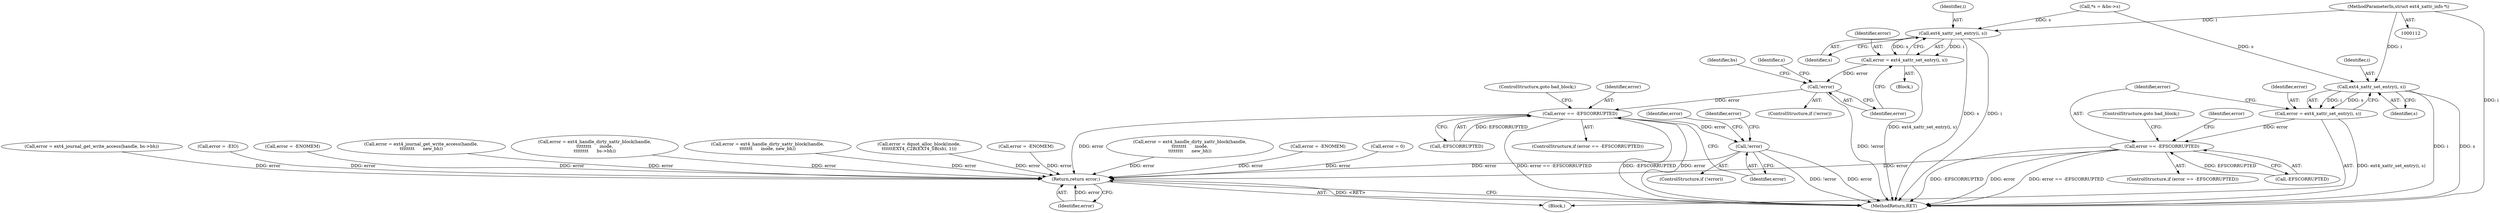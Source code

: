 digraph "0_linux_82939d7999dfc1f1998c4b1c12e2f19edbdff272_3@pointer" {
"1000115" [label="(MethodParameterIn,struct ext4_xattr_info *i)"];
"1000223" [label="(Call,ext4_xattr_set_entry(i, s))"];
"1000221" [label="(Call,error = ext4_xattr_set_entry(i, s))"];
"1000227" [label="(Call,!error)"];
"1000254" [label="(Call,error == -EFSCORRUPTED)"];
"1000260" [label="(Call,!error)"];
"1000806" [label="(Return,return error;)"];
"1000461" [label="(Call,ext4_xattr_set_entry(i, s))"];
"1000459" [label="(Call,error = ext4_xattr_set_entry(i, s))"];
"1000465" [label="(Call,error == -EFSCORRUPTED)"];
"1000693" [label="(Call,error = -ENOMEM)"];
"1000459" [label="(Call,error = ext4_xattr_set_entry(i, s))"];
"1000464" [label="(ControlStructure,if (error == -EFSCORRUPTED))"];
"1000260" [label="(Call,!error)"];
"1000228" [label="(Identifier,error)"];
"1000227" [label="(Call,!error)"];
"1000254" [label="(Call,error == -EFSCORRUPTED)"];
"1000587" [label="(Call,error = ext4_handle_dirty_xattr_block(handle,\n\t\t\t\t\t\t\t\t      inode,\n\t\t\t\t\t\t\t\t      new_bh))"];
"1000467" [label="(Call,-EFSCORRUPTED)"];
"1000234" [label="(Identifier,s)"];
"1000261" [label="(Identifier,error)"];
"1000533" [label="(Call,error = ext4_journal_get_write_access(handle,\n\t\t\t\t\t\t\t\t      new_bh))"];
"1000117" [label="(Block,)"];
"1000256" [label="(Call,-EFSCORRUPTED)"];
"1000253" [label="(ControlStructure,if (error == -EFSCORRUPTED))"];
"1000466" [label="(Identifier,error)"];
"1000465" [label="(Call,error == -EFSCORRUPTED)"];
"1000224" [label="(Identifier,i)"];
"1000461" [label="(Call,ext4_xattr_set_entry(i, s))"];
"1000226" [label="(ControlStructure,if (!error))"];
"1000271" [label="(Identifier,error)"];
"1000225" [label="(Identifier,s)"];
"1000463" [label="(Identifier,s)"];
"1000259" [label="(ControlStructure,if (!error))"];
"1000825" [label="(MethodReturn,RET)"];
"1000471" [label="(Identifier,error)"];
"1000806" [label="(Return,return error;)"];
"1000262" [label="(Call,error = ext4_handle_dirty_xattr_block(handle,\n\t\t\t\t\t\t\t\t      inode,\n\t\t\t\t\t\t\t\t      bs->bh))"];
"1000740" [label="(Call,error = ext4_handle_dirty_xattr_block(handle,\n\t\t\t\t\t\t\t      inode, new_bh))"];
"1000388" [label="(Call,error = -ENOMEM)"];
"1000776" [label="(Call,error = 0)"];
"1000462" [label="(Identifier,i)"];
"1000807" [label="(Identifier,error)"];
"1000173" [label="(Call,error = ext4_journal_get_write_access(handle, bs->bh))"];
"1000258" [label="(ControlStructure,goto bad_block;)"];
"1000222" [label="(Identifier,error)"];
"1000221" [label="(Call,error = ext4_xattr_set_entry(i, s))"];
"1000115" [label="(MethodParameterIn,struct ext4_xattr_info *i)"];
"1000718" [label="(Call,error = -EIO)"];
"1000460" [label="(Identifier,error)"];
"1000310" [label="(Call,error = -ENOMEM)"];
"1000255" [label="(Identifier,error)"];
"1000263" [label="(Identifier,error)"];
"1000223" [label="(Call,ext4_xattr_set_entry(i, s))"];
"1000469" [label="(ControlStructure,goto bad_block;)"];
"1000129" [label="(Call,*s = &bs->s)"];
"1000251" [label="(Identifier,bs)"];
"1000519" [label="(Call,error = dquot_alloc_block(inode,\n\t\t\t\t\t\tEXT4_C2B(EXT4_SB(sb), 1)))"];
"1000197" [label="(Block,)"];
"1000115" -> "1000112"  [label="AST: "];
"1000115" -> "1000825"  [label="DDG: i"];
"1000115" -> "1000223"  [label="DDG: i"];
"1000115" -> "1000461"  [label="DDG: i"];
"1000223" -> "1000221"  [label="AST: "];
"1000223" -> "1000225"  [label="CFG: "];
"1000224" -> "1000223"  [label="AST: "];
"1000225" -> "1000223"  [label="AST: "];
"1000221" -> "1000223"  [label="CFG: "];
"1000223" -> "1000825"  [label="DDG: s"];
"1000223" -> "1000825"  [label="DDG: i"];
"1000223" -> "1000221"  [label="DDG: i"];
"1000223" -> "1000221"  [label="DDG: s"];
"1000129" -> "1000223"  [label="DDG: s"];
"1000221" -> "1000197"  [label="AST: "];
"1000222" -> "1000221"  [label="AST: "];
"1000228" -> "1000221"  [label="CFG: "];
"1000221" -> "1000825"  [label="DDG: ext4_xattr_set_entry(i, s)"];
"1000221" -> "1000227"  [label="DDG: error"];
"1000227" -> "1000226"  [label="AST: "];
"1000227" -> "1000228"  [label="CFG: "];
"1000228" -> "1000227"  [label="AST: "];
"1000234" -> "1000227"  [label="CFG: "];
"1000251" -> "1000227"  [label="CFG: "];
"1000227" -> "1000825"  [label="DDG: !error"];
"1000227" -> "1000254"  [label="DDG: error"];
"1000254" -> "1000253"  [label="AST: "];
"1000254" -> "1000256"  [label="CFG: "];
"1000255" -> "1000254"  [label="AST: "];
"1000256" -> "1000254"  [label="AST: "];
"1000258" -> "1000254"  [label="CFG: "];
"1000261" -> "1000254"  [label="CFG: "];
"1000254" -> "1000825"  [label="DDG: error"];
"1000254" -> "1000825"  [label="DDG: error == -EFSCORRUPTED"];
"1000254" -> "1000825"  [label="DDG: -EFSCORRUPTED"];
"1000256" -> "1000254"  [label="DDG: EFSCORRUPTED"];
"1000254" -> "1000260"  [label="DDG: error"];
"1000254" -> "1000806"  [label="DDG: error"];
"1000260" -> "1000259"  [label="AST: "];
"1000260" -> "1000261"  [label="CFG: "];
"1000261" -> "1000260"  [label="AST: "];
"1000263" -> "1000260"  [label="CFG: "];
"1000271" -> "1000260"  [label="CFG: "];
"1000260" -> "1000825"  [label="DDG: !error"];
"1000260" -> "1000825"  [label="DDG: error"];
"1000260" -> "1000806"  [label="DDG: error"];
"1000806" -> "1000117"  [label="AST: "];
"1000806" -> "1000807"  [label="CFG: "];
"1000807" -> "1000806"  [label="AST: "];
"1000825" -> "1000806"  [label="CFG: "];
"1000806" -> "1000825"  [label="DDG: <RET>"];
"1000807" -> "1000806"  [label="DDG: error"];
"1000310" -> "1000806"  [label="DDG: error"];
"1000587" -> "1000806"  [label="DDG: error"];
"1000776" -> "1000806"  [label="DDG: error"];
"1000262" -> "1000806"  [label="DDG: error"];
"1000718" -> "1000806"  [label="DDG: error"];
"1000693" -> "1000806"  [label="DDG: error"];
"1000173" -> "1000806"  [label="DDG: error"];
"1000465" -> "1000806"  [label="DDG: error"];
"1000519" -> "1000806"  [label="DDG: error"];
"1000388" -> "1000806"  [label="DDG: error"];
"1000740" -> "1000806"  [label="DDG: error"];
"1000533" -> "1000806"  [label="DDG: error"];
"1000461" -> "1000459"  [label="AST: "];
"1000461" -> "1000463"  [label="CFG: "];
"1000462" -> "1000461"  [label="AST: "];
"1000463" -> "1000461"  [label="AST: "];
"1000459" -> "1000461"  [label="CFG: "];
"1000461" -> "1000825"  [label="DDG: s"];
"1000461" -> "1000825"  [label="DDG: i"];
"1000461" -> "1000459"  [label="DDG: i"];
"1000461" -> "1000459"  [label="DDG: s"];
"1000129" -> "1000461"  [label="DDG: s"];
"1000459" -> "1000117"  [label="AST: "];
"1000460" -> "1000459"  [label="AST: "];
"1000466" -> "1000459"  [label="CFG: "];
"1000459" -> "1000825"  [label="DDG: ext4_xattr_set_entry(i, s)"];
"1000459" -> "1000465"  [label="DDG: error"];
"1000465" -> "1000464"  [label="AST: "];
"1000465" -> "1000467"  [label="CFG: "];
"1000466" -> "1000465"  [label="AST: "];
"1000467" -> "1000465"  [label="AST: "];
"1000469" -> "1000465"  [label="CFG: "];
"1000471" -> "1000465"  [label="CFG: "];
"1000465" -> "1000825"  [label="DDG: error == -EFSCORRUPTED"];
"1000465" -> "1000825"  [label="DDG: -EFSCORRUPTED"];
"1000465" -> "1000825"  [label="DDG: error"];
"1000467" -> "1000465"  [label="DDG: EFSCORRUPTED"];
}
